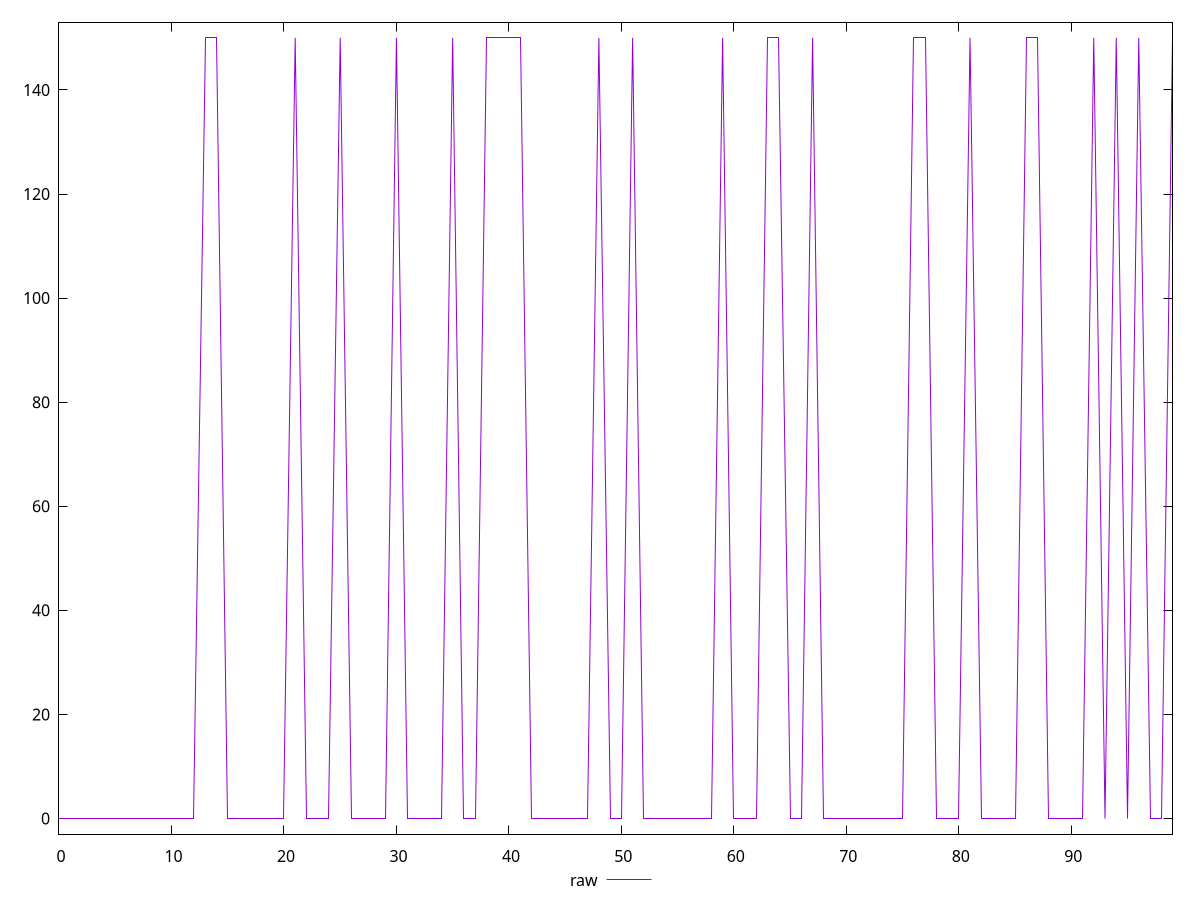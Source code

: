 reset

$raw <<EOF
0 0
1 0
2 0
3 0
4 0
5 0
6 0
7 0
8 0
9 0
10 0
11 0
12 0
13 150
14 150
15 0
16 0
17 0
18 0
19 0
20 0
21 150
22 0
23 0
24 0
25 150
26 0
27 0
28 0
29 0
30 150
31 0
32 0
33 0
34 0
35 150
36 0
37 0
38 150
39 150
40 150
41 150
42 0
43 0
44 0
45 0
46 0
47 0
48 150
49 0
50 0
51 150
52 0
53 0
54 0
55 0
56 0
57 0
58 0
59 150
60 0
61 0
62 0
63 150
64 150
65 0
66 0
67 150
68 0
69 0
70 0
71 0
72 0
73 0
74 0
75 0
76 150
77 150
78 0
79 0
80 0
81 150
82 0
83 0
84 0
85 0
86 150
87 150
88 0
89 0
90 0
91 0
92 150
93 0
94 150
95 0
96 150
97 0
98 0
99 150
EOF

set key outside below
set xrange [0:99]
set yrange [-3:153]
set trange [-3:153]
set terminal svg size 640, 500 enhanced background rgb 'white'
set output "reports/report_00032_2021-02-25T10-28-15.087Z/uses-text-compression/samples/agenda/raw/values.svg"

plot $raw title "raw" with line

reset
